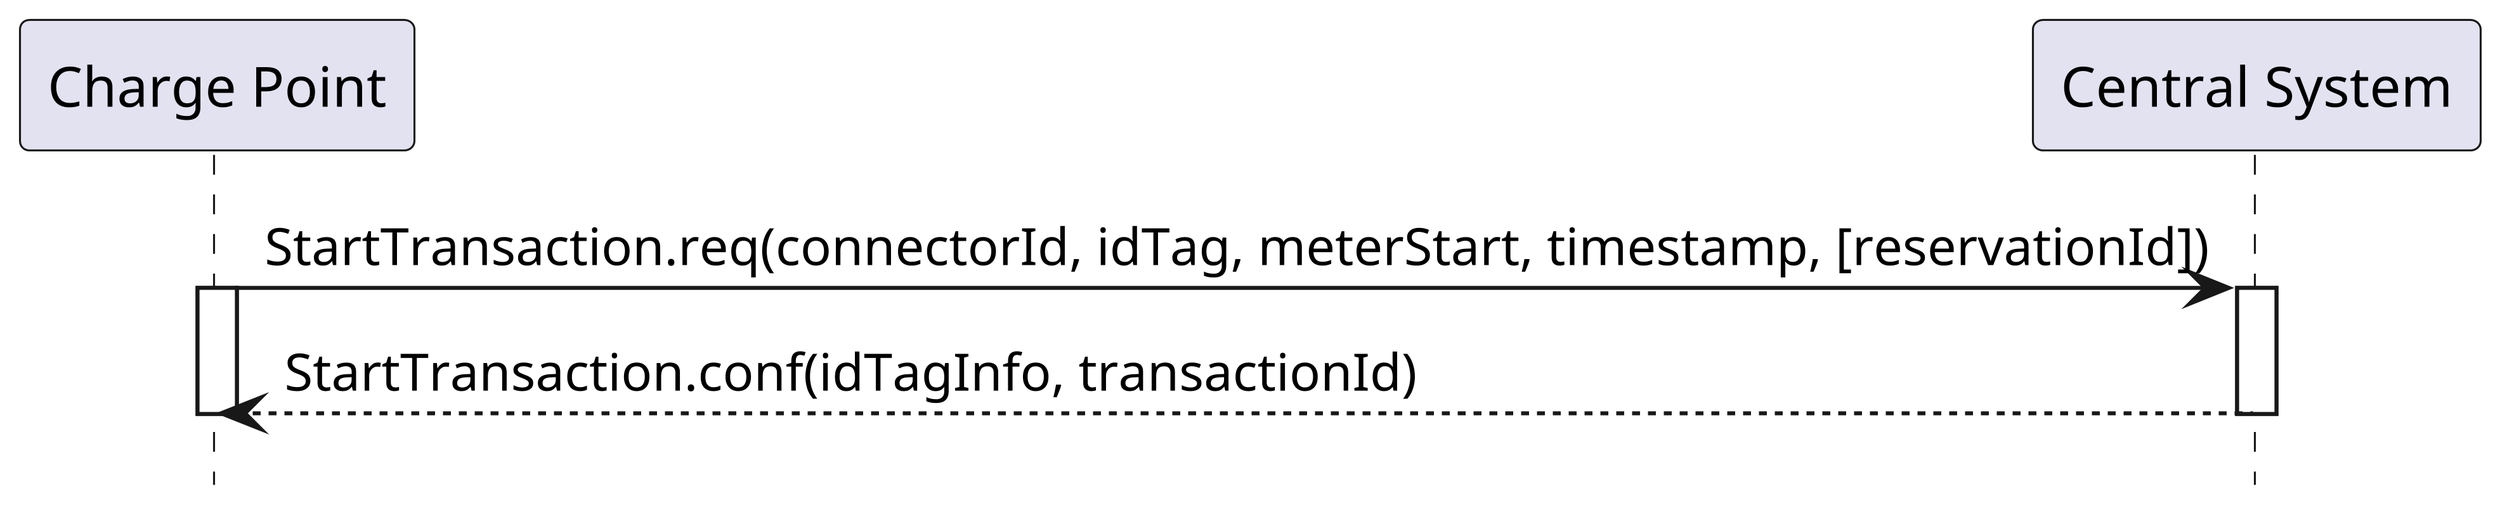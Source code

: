 @startuml
skinparam dpi 600
hide footbox

participant "Charge Point" as CP
participant "Central System" as CS
 
CP -> CS: StartTransaction.req(connectorId, idTag, meterStart, timestamp, [reservationId])
activate CP
activate CS
CS --> CP: StartTransaction.conf(idTagInfo, transactionId)

deactivate CS
deactivate CP
@enduml
